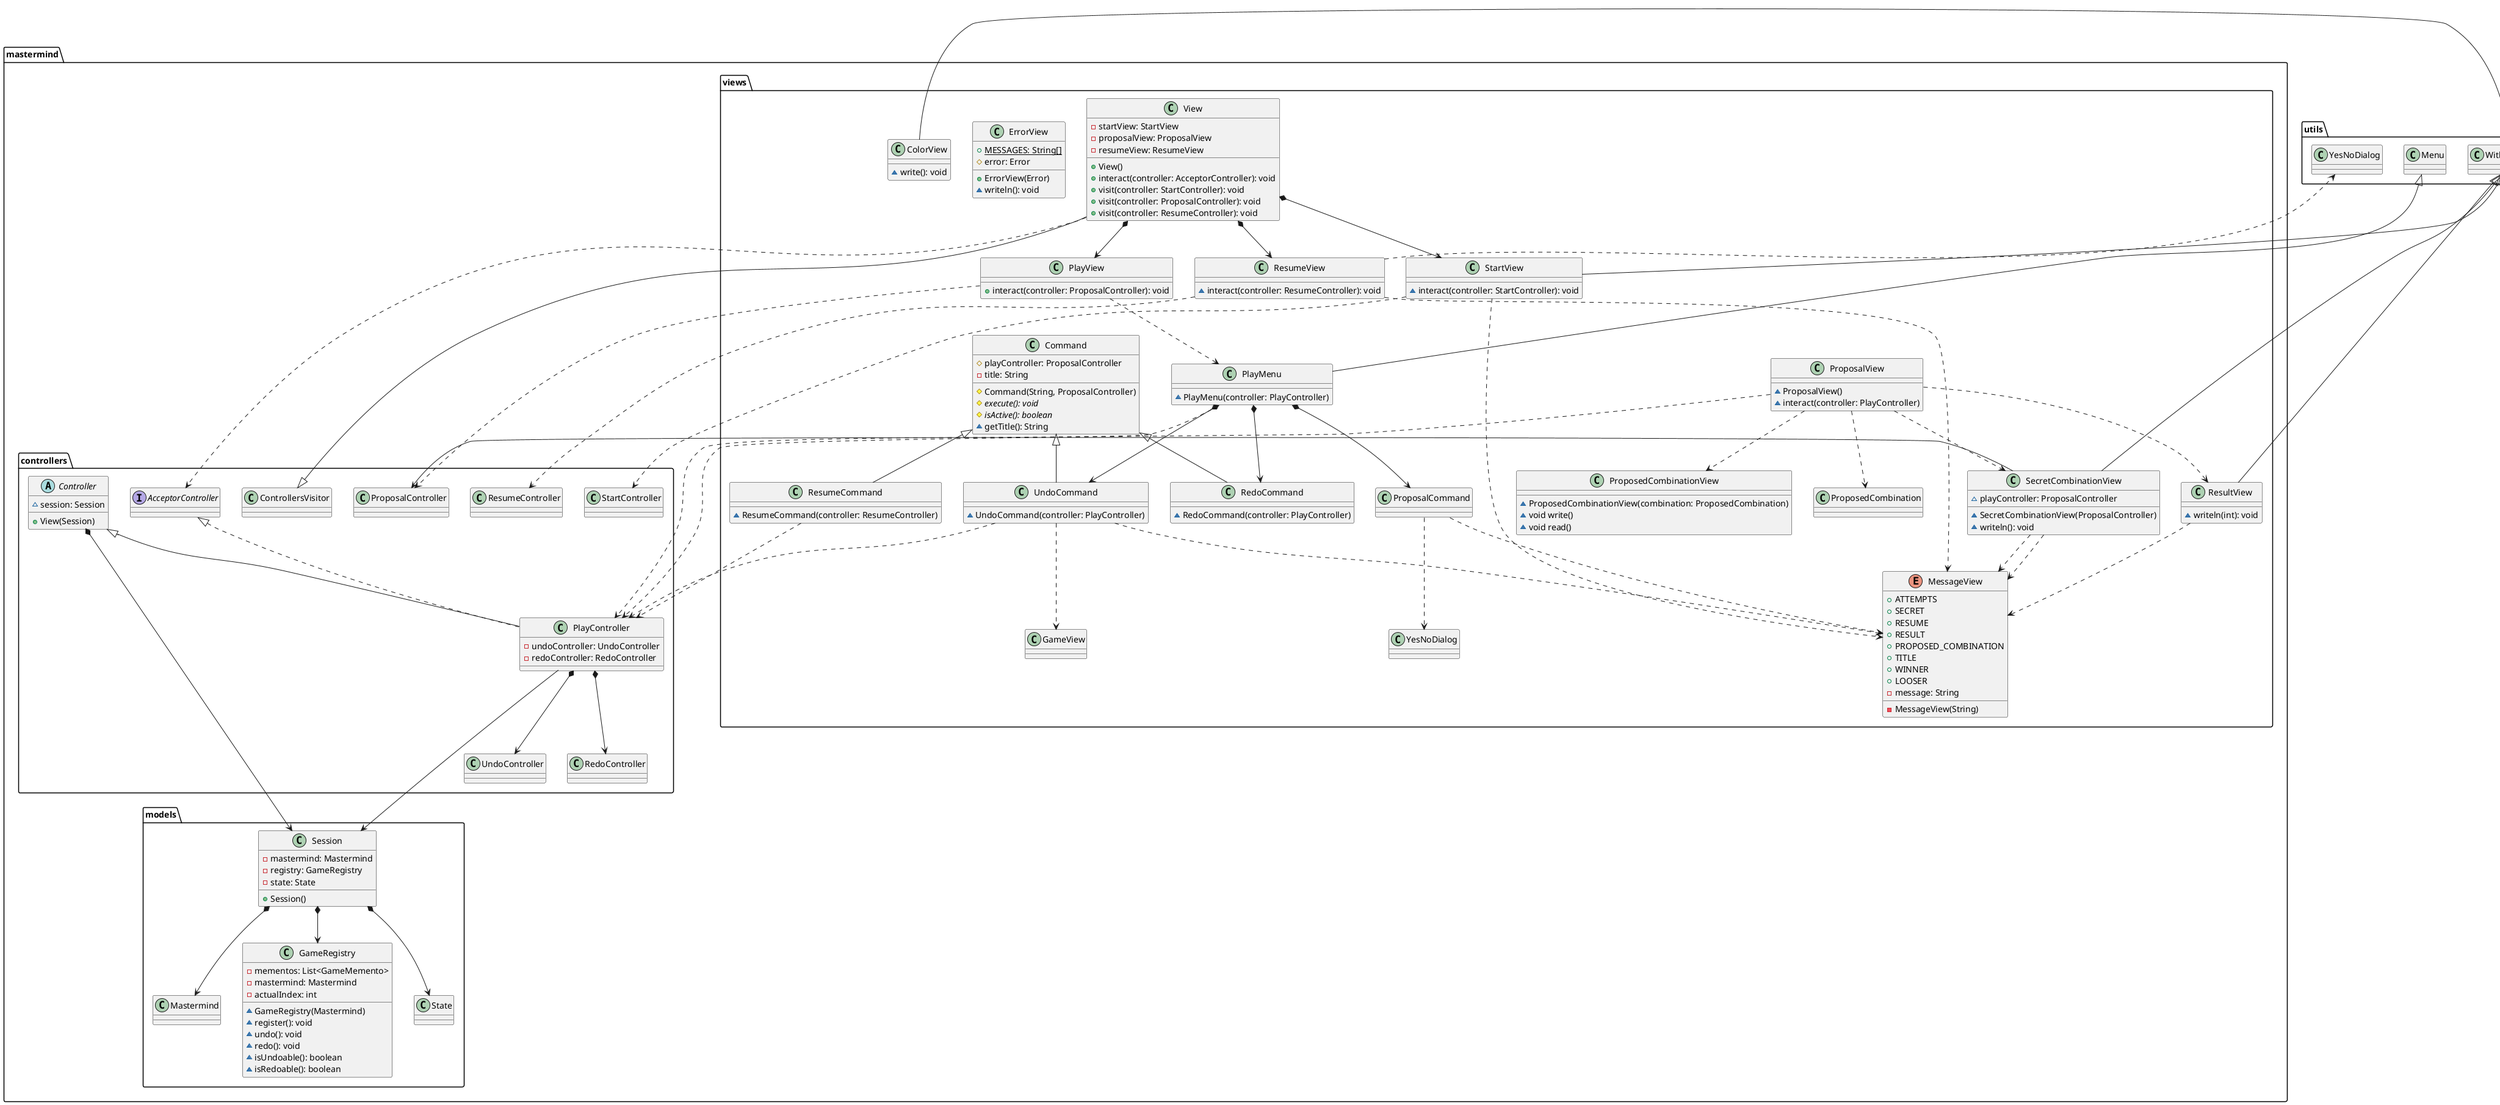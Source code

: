 @startuml

top to bottom direction

class mastermind.views.ColorView {
    ~ write(): void
}
utils.WithConsoleView <|--- mastermind.views.ColorView

class mastermind.views.SecretCombinationView {
    ~ playController: ProposalController
    ~ SecretCombinationView(ProposalController)
    ~ writeln(): void
}
utils.WithConsoleView <|--- mastermind.views.SecretCombinationView
mastermind.views.SecretCombinationView ..> mastermind.views.MessageView
mastermind.views.SecretCombinationView --> mastermind.controllers.ProposalController
mastermind.views.SecretCombinationView ..> mastermind.views.MessageView

class mastermind.views.ErrorView {
    + {static} MESSAGES: String[]
    # error: Error
    + ErrorView(Error)
    ~ writeln(): void
}

class mastermind.views.ProposalView {
    ~ ProposalView()
    ~ interact(controller: PlayController)
}
mastermind.views.ProposalView ..> mastermind.controllers.PlayController
mastermind.views.ProposalView ..> mastermind.views.SecretCombinationView
mastermind.views.ProposalView ..> mastermind.views.ProposedCombination
mastermind.views.ProposalView ..> mastermind.views.ProposedCombinationView
mastermind.views.ProposalView ..> mastermind.views.ResultView

class mastermind.views.ProposedCombinationView {
    ~ ProposedCombinationView(combination: ProposedCombination)
    ~ void write()
    ~ void read()
}

enum mastermind.views.MessageView {
    + ATTEMPTS
   	+ SECRET
   	+ RESUME
   	+ RESULT
   	+ PROPOSED_COMBINATION
   	+ TITLE
   	+ WINNER
   	+ LOOSER
    - message: String
    - MessageView(String)
}

class mastermind.views.Command {
    # playController: ProposalController
    - title: String
    # Command(String, ProposalController)
    # {abstract} execute(): void
    # {abstract} isActive(): boolean
    ~ getTitle(): String
}

class mastermind.views.RedoCommand {
    ~ RedoCommand(controller: PlayController)
}
mastermind.views.Command <|-- mastermind.views.RedoCommand

class mastermind.views.UndoCommand {
    ~ UndoCommand(controller: PlayController)
}
mastermind.views.Command <|-- mastermind.views.UndoCommand
mastermind.views.UndoCommand ..> mastermind.views.MessageView
mastermind.views.UndoCommand ..> mastermind.controllers.PlayController
mastermind.views.UndoCommand ..> mastermind.views.GameView

class mastermind.views.ResumeCommand {
    ~ ResumeCommand(controller: ResumeController)
}
mastermind.views.Command <|-- mastermind.views.ResumeCommand
mastermind.views.ResumeCommand ..> mastermind.controllers.PlayController
mastermind.views.ProposalCommand ..> mastermind.views.MessageView
mastermind.views.ProposalCommand ..> mastermind.views.YesNoDialog

class mastermind.views.PlayMenu {
    ~ PlayMenu(controller: PlayController)
}
utils.Menu <|--- mastermind.views.PlayMenu
mastermind.views.PlayMenu ..> mastermind.controllers.PlayController
mastermind.views.PlayMenu *--> mastermind.views.ProposalCommand
mastermind.views.PlayMenu *--> mastermind.views.UndoCommand
mastermind.views.PlayMenu *--> mastermind.views.RedoCommand

class mastermind.views.PlayView {
    + interact(controller: ProposalController): void
}
mastermind.views.PlayView ..> mastermind.controllers.ProposalController
mastermind.views.PlayView ..> mastermind.views.PlayMenu

class mastermind.views.ResultView {
    ~ writeln(int): void
}
utils.WithConsoleView <|-- mastermind.views.ResultView
mastermind.views.ResultView ..> mastermind.views.MessageView

class mastermind.views.ResumeView {
    ~ interact(controller: ResumeController): void
}
mastermind.views.ResumeView ..> mastermind.controllers.ResumeController
mastermind.views.ResumeView ..> utils.YesNoDialog
mastermind.views.ResumeView ..> mastermind.views.MessageView

class mastermind.views.StartView {
    ~ interact(controller: StartController): void
}
utils.WithConsoleView <|-- mastermind.views.StartView
mastermind.views.StartView ..> mastermind.controllers.StartController
mastermind.views.StartView ..> mastermind.views.MessageView

class mastermind.views.View {
    - startView: StartView
    - proposalView: ProposalView
    - resumeView: ResumeView
    + View()
    + interact(controller: AcceptorController): void
    + visit(controller: StartController): void
    + visit(controller: ProposalController): void
    + visit(controller: ResumeController): void
}
mastermind.controllers.ControllersVisitor <|-- mastermind.views.View
mastermind.views.View ..> mastermind.controllers.AcceptorController
mastermind.views.View *--> mastermind.views.StartView
mastermind.views.View *--> mastermind.views.PlayView
mastermind.views.View *--> mastermind.views.ResumeView

interface mastermind.controllers.AcceptorController { }

abstract class mastermind.controllers.Controller {
    ~ session: Session
    + View(Session)
}
mastermind.controllers.PlayController ---> mastermind.models.Session
mastermind.controllers.Controller *--> mastermind.models.Session

class mastermind.controllers.PlayController {
    - undoController: UndoController
    - redoController: RedoController
}
mastermind.controllers.AcceptorController <|.. mastermind.controllers.PlayController
mastermind.controllers.Controller <|-- mastermind.controllers.PlayController
mastermind.controllers.PlayController *--> mastermind.controllers.UndoController
mastermind.controllers.PlayController *--> mastermind.controllers.RedoController

class mastermind.models.Session {
    - mastermind: Mastermind
    - registry: GameRegistry
    - state: State
    + Session()
}
mastermind.models.Session *--> mastermind.models.Mastermind
mastermind.models.Session *--> mastermind.models.GameRegistry
mastermind.models.Session *--> mastermind.models.State

class mastermind.models.GameRegistry {
   - mementos: List<GameMemento>
   - mastermind: Mastermind
   - actualIndex: int
   ~ GameRegistry(Mastermind)
   ~ register(): void
   ~ undo(): void
   ~ redo(): void
   ~ isUndoable(): boolean
   ~ isRedoable(): boolean
}

@enduml